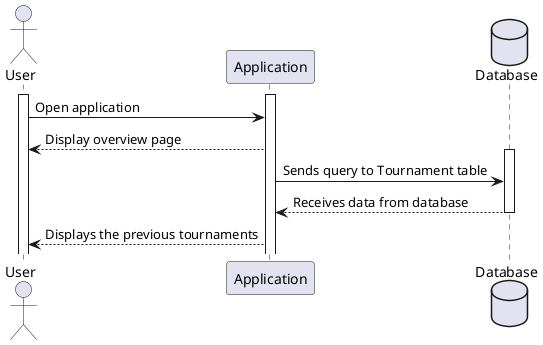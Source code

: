 @startuml SequenceOpen 

actor User as U
participant Application as A
database Database as D

activate U
activate A

U->A: Open application
A-->U:Display overview page
activate D
A->D: Sends query to Tournament table
D-->A: Receives data from database
deactivate D
A-->U: Displays the previous tournaments






@endumel